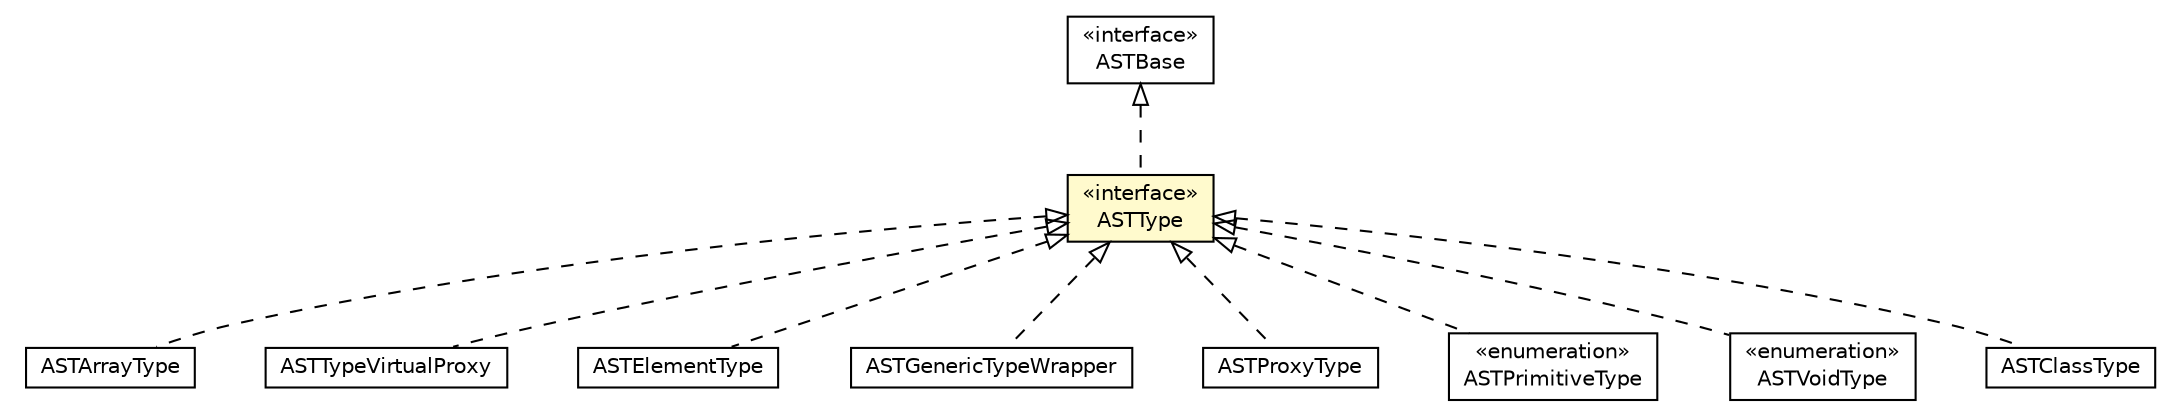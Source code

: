 #!/usr/local/bin/dot
#
# Class diagram 
# Generated by UMLGraph version 5.1 (http://www.umlgraph.org/)
#

digraph G {
	edge [fontname="Helvetica",fontsize=10,labelfontname="Helvetica",labelfontsize=10];
	node [fontname="Helvetica",fontsize=10,shape=plaintext];
	nodesep=0.25;
	ranksep=0.5;
	// org.androidtransfuse.analysis.adapter.ASTArrayType
	c46359 [label=<<table title="org.androidtransfuse.analysis.adapter.ASTArrayType" border="0" cellborder="1" cellspacing="0" cellpadding="2" port="p" href="./ASTArrayType.html">
		<tr><td><table border="0" cellspacing="0" cellpadding="1">
<tr><td align="center" balign="center"> ASTArrayType </td></tr>
		</table></td></tr>
		</table>>, fontname="Helvetica", fontcolor="black", fontsize=10.0];
	// org.androidtransfuse.analysis.adapter.ASTTypeVirtualProxy
	c46363 [label=<<table title="org.androidtransfuse.analysis.adapter.ASTTypeVirtualProxy" border="0" cellborder="1" cellspacing="0" cellpadding="2" port="p" href="./ASTTypeVirtualProxy.html">
		<tr><td><table border="0" cellspacing="0" cellpadding="1">
<tr><td align="center" balign="center"> ASTTypeVirtualProxy </td></tr>
		</table></td></tr>
		</table>>, fontname="Helvetica", fontcolor="black", fontsize=10.0];
	// org.androidtransfuse.analysis.adapter.ASTElementType
	c46365 [label=<<table title="org.androidtransfuse.analysis.adapter.ASTElementType" border="0" cellborder="1" cellspacing="0" cellpadding="2" port="p" href="./ASTElementType.html">
		<tr><td><table border="0" cellspacing="0" cellpadding="1">
<tr><td align="center" balign="center"> ASTElementType </td></tr>
		</table></td></tr>
		</table>>, fontname="Helvetica", fontcolor="black", fontsize=10.0];
	// org.androidtransfuse.analysis.adapter.ASTGenericTypeWrapper
	c46371 [label=<<table title="org.androidtransfuse.analysis.adapter.ASTGenericTypeWrapper" border="0" cellborder="1" cellspacing="0" cellpadding="2" port="p" href="./ASTGenericTypeWrapper.html">
		<tr><td><table border="0" cellspacing="0" cellpadding="1">
<tr><td align="center" balign="center"> ASTGenericTypeWrapper </td></tr>
		</table></td></tr>
		</table>>, fontname="Helvetica", fontcolor="black", fontsize=10.0];
	// org.androidtransfuse.analysis.adapter.ASTProxyType
	c46372 [label=<<table title="org.androidtransfuse.analysis.adapter.ASTProxyType" border="0" cellborder="1" cellspacing="0" cellpadding="2" port="p" href="./ASTProxyType.html">
		<tr><td><table border="0" cellspacing="0" cellpadding="1">
<tr><td align="center" balign="center"> ASTProxyType </td></tr>
		</table></td></tr>
		</table>>, fontname="Helvetica", fontcolor="black", fontsize=10.0];
	// org.androidtransfuse.analysis.adapter.ASTBase
	c46378 [label=<<table title="org.androidtransfuse.analysis.adapter.ASTBase" border="0" cellborder="1" cellspacing="0" cellpadding="2" port="p" href="./ASTBase.html">
		<tr><td><table border="0" cellspacing="0" cellpadding="1">
<tr><td align="center" balign="center"> &#171;interface&#187; </td></tr>
<tr><td align="center" balign="center"> ASTBase </td></tr>
		</table></td></tr>
		</table>>, fontname="Helvetica", fontcolor="black", fontsize=10.0];
	// org.androidtransfuse.analysis.adapter.ASTType
	c46379 [label=<<table title="org.androidtransfuse.analysis.adapter.ASTType" border="0" cellborder="1" cellspacing="0" cellpadding="2" port="p" bgcolor="lemonChiffon" href="./ASTType.html">
		<tr><td><table border="0" cellspacing="0" cellpadding="1">
<tr><td align="center" balign="center"> &#171;interface&#187; </td></tr>
<tr><td align="center" balign="center"> ASTType </td></tr>
		</table></td></tr>
		</table>>, fontname="Helvetica", fontcolor="black", fontsize=10.0];
	// org.androidtransfuse.analysis.adapter.ASTPrimitiveType
	c46388 [label=<<table title="org.androidtransfuse.analysis.adapter.ASTPrimitiveType" border="0" cellborder="1" cellspacing="0" cellpadding="2" port="p" href="./ASTPrimitiveType.html">
		<tr><td><table border="0" cellspacing="0" cellpadding="1">
<tr><td align="center" balign="center"> &#171;enumeration&#187; </td></tr>
<tr><td align="center" balign="center"> ASTPrimitiveType </td></tr>
		</table></td></tr>
		</table>>, fontname="Helvetica", fontcolor="black", fontsize=10.0];
	// org.androidtransfuse.analysis.adapter.ASTVoidType
	c46392 [label=<<table title="org.androidtransfuse.analysis.adapter.ASTVoidType" border="0" cellborder="1" cellspacing="0" cellpadding="2" port="p" href="./ASTVoidType.html">
		<tr><td><table border="0" cellspacing="0" cellpadding="1">
<tr><td align="center" balign="center"> &#171;enumeration&#187; </td></tr>
<tr><td align="center" balign="center"> ASTVoidType </td></tr>
		</table></td></tr>
		</table>>, fontname="Helvetica", fontcolor="black", fontsize=10.0];
	// org.androidtransfuse.analysis.adapter.ASTClassType
	c46395 [label=<<table title="org.androidtransfuse.analysis.adapter.ASTClassType" border="0" cellborder="1" cellspacing="0" cellpadding="2" port="p" href="./ASTClassType.html">
		<tr><td><table border="0" cellspacing="0" cellpadding="1">
<tr><td align="center" balign="center"> ASTClassType </td></tr>
		</table></td></tr>
		</table>>, fontname="Helvetica", fontcolor="black", fontsize=10.0];
	//org.androidtransfuse.analysis.adapter.ASTArrayType implements org.androidtransfuse.analysis.adapter.ASTType
	c46379:p -> c46359:p [dir=back,arrowtail=empty,style=dashed];
	//org.androidtransfuse.analysis.adapter.ASTTypeVirtualProxy implements org.androidtransfuse.analysis.adapter.ASTType
	c46379:p -> c46363:p [dir=back,arrowtail=empty,style=dashed];
	//org.androidtransfuse.analysis.adapter.ASTElementType implements org.androidtransfuse.analysis.adapter.ASTType
	c46379:p -> c46365:p [dir=back,arrowtail=empty,style=dashed];
	//org.androidtransfuse.analysis.adapter.ASTGenericTypeWrapper implements org.androidtransfuse.analysis.adapter.ASTType
	c46379:p -> c46371:p [dir=back,arrowtail=empty,style=dashed];
	//org.androidtransfuse.analysis.adapter.ASTProxyType implements org.androidtransfuse.analysis.adapter.ASTType
	c46379:p -> c46372:p [dir=back,arrowtail=empty,style=dashed];
	//org.androidtransfuse.analysis.adapter.ASTType implements org.androidtransfuse.analysis.adapter.ASTBase
	c46378:p -> c46379:p [dir=back,arrowtail=empty,style=dashed];
	//org.androidtransfuse.analysis.adapter.ASTPrimitiveType implements org.androidtransfuse.analysis.adapter.ASTType
	c46379:p -> c46388:p [dir=back,arrowtail=empty,style=dashed];
	//org.androidtransfuse.analysis.adapter.ASTVoidType implements org.androidtransfuse.analysis.adapter.ASTType
	c46379:p -> c46392:p [dir=back,arrowtail=empty,style=dashed];
	//org.androidtransfuse.analysis.adapter.ASTClassType implements org.androidtransfuse.analysis.adapter.ASTType
	c46379:p -> c46395:p [dir=back,arrowtail=empty,style=dashed];
}

